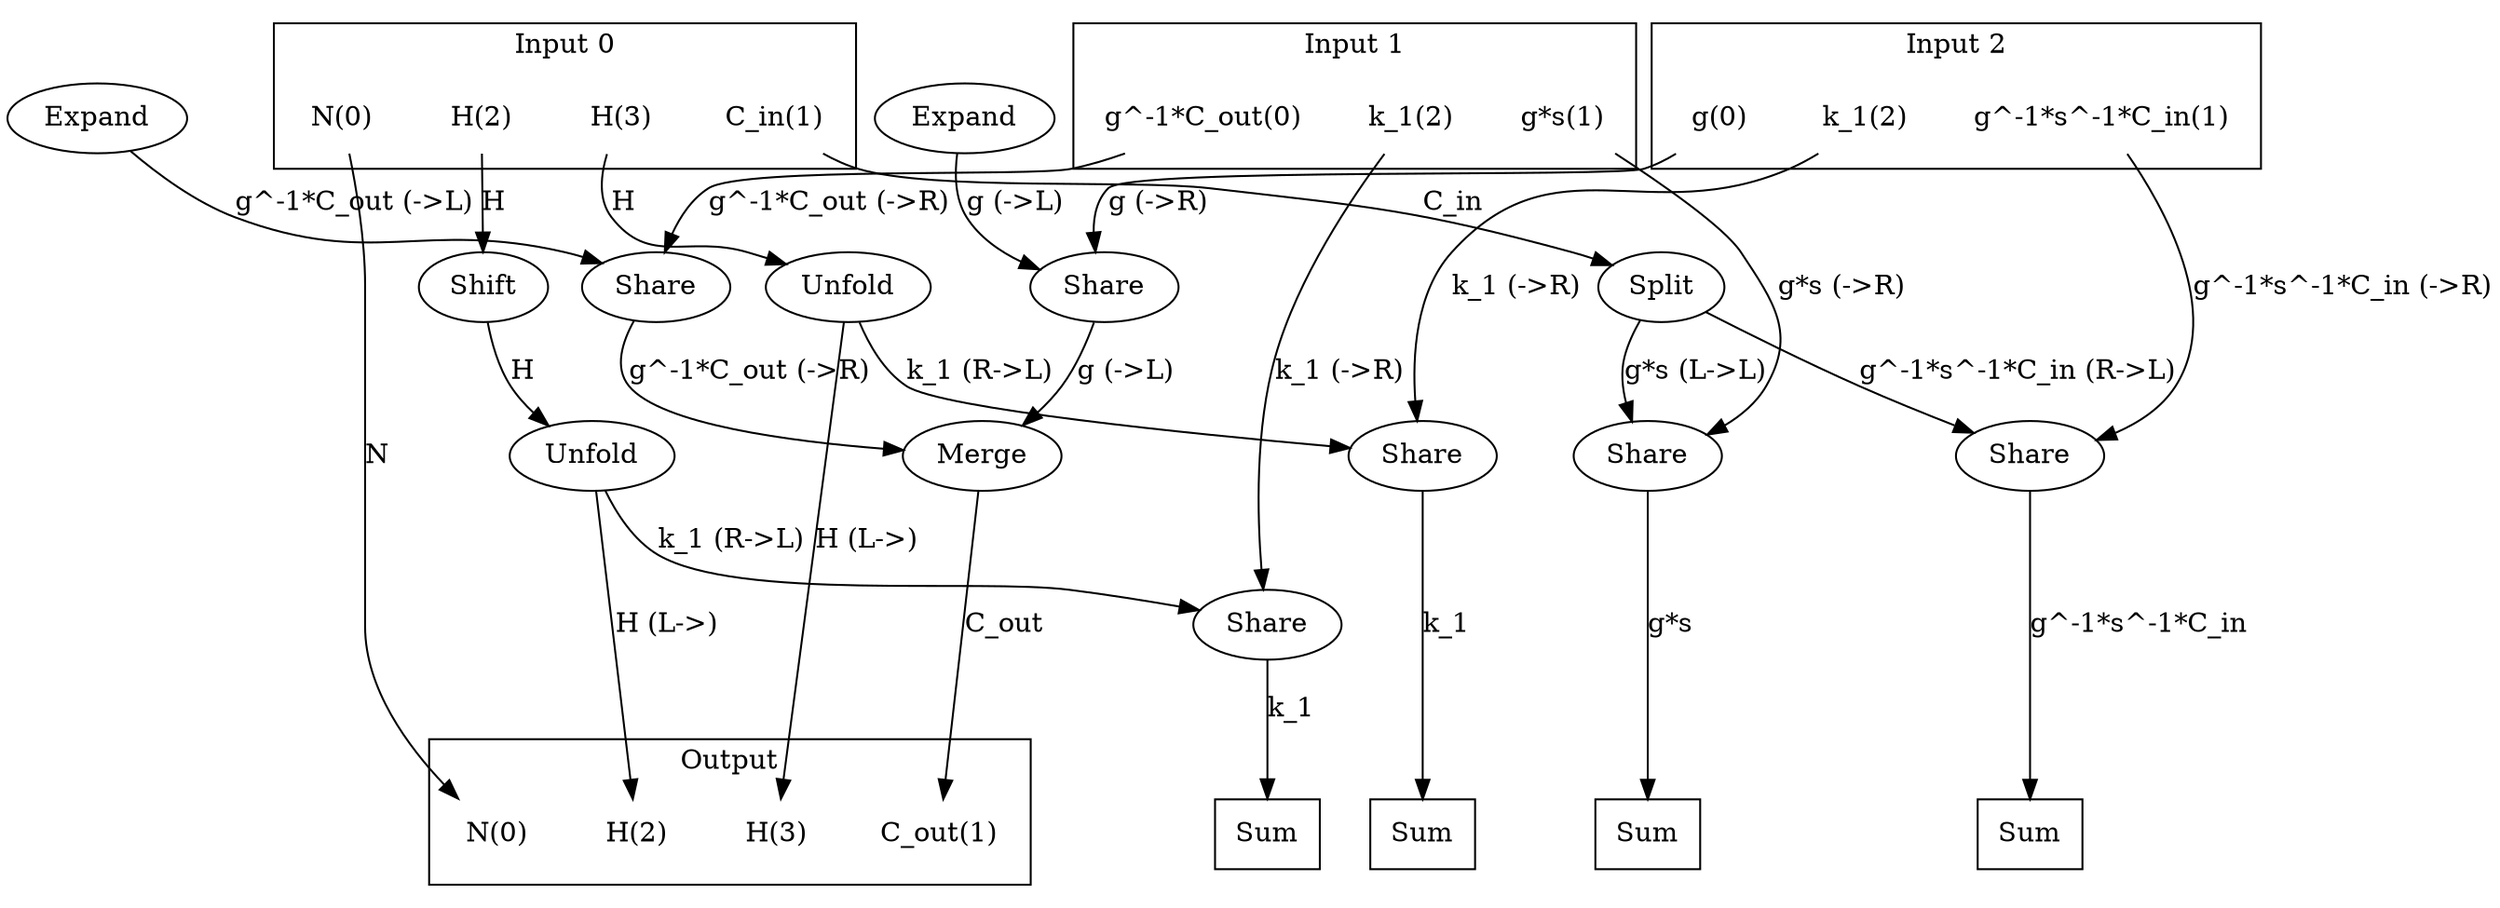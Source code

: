 digraph kernel_generated {
newrank = true;
op_0x55b7501b6220 [label="Share"];
op_0x55b7501b62c0 [label="Share"];
op_0x55b7501b6360 [label="Share"];
op_0x55b7501b63b0 [label="Share"];
op_0x55b7501b6450 [label="Share"];
op_0x55b7501b64a0 [label="Share"];
op_0x55b7501b6698 [label="Expand"];
op_0x55b7501b66b8 [label="Expand"];
op_0x55b7501b6ee0 [label="Shift"];
op_0x55b7501bae40 [label="Merge"];
op_0x55b7501c9f10 [label="Split"];
op_0x55b7501d4500 [label="Unfold"];
op_0x55b7501d4580 [label="Unfold"];
reduce_0x7f6f60003a98 [label="Sum", shape=box];
reduce_0x7f6f60003ab0 [label="Sum", shape=box];
reduce_0x7f6f60004f10 [label="Sum", shape=box];
reduce_0x7f6f60007720 [label="Sum", shape=box];
subgraph cluster_out {
label = "Output";
out_0 [label="N(0)", shape=none];
out_1 [label="C_out(1)", shape=none];
out_2 [label="H(2)", shape=none];
out_3 [label="H(3)", shape=none];
}
{ rank = same;
reduce_0x7f6f60003a98;
reduce_0x7f6f60003ab0;
reduce_0x7f6f60004f10;
reduce_0x7f6f60007720;
out_0;
out_1;
out_2;
out_3;
}
subgraph cluster_in_0 {
label = "Input 0";
in_0_0 [label="N(0)", shape=none];
in_0_1 [label="C_in(1)", shape=none];
in_0_2 [label="H(2)", shape=none];
in_0_3 [label="H(3)", shape=none];
}
subgraph cluster_in_1 {
label = "Input 1";
in_1_0 [label="g^-1*C_out(0)", shape=none];
in_1_1 [label="g*s(1)", shape=none];
in_1_2 [label="k_1(2)", shape=none];
}
subgraph cluster_in_2 {
label = "Input 2";
in_2_0 [label="g(0)", shape=none];
in_2_1 [label="g^-1*s^-1*C_in(1)", shape=none];
in_2_2 [label="k_1(2)", shape=none];
}
{ rank = same;
in_0_0;
in_0_1;
in_0_2;
in_0_3;
in_1_0;
in_1_1;
in_1_2;
in_2_0;
in_2_1;
in_2_2;
}
in_0_0 -> out_0 [label="N"];
in_0_1 -> op_0x55b7501c9f10 [label="C_in"];
in_0_2 -> op_0x55b7501b6ee0 [label="H"];
in_0_3 -> op_0x55b7501d4580 [label="H"];
in_1_0 -> op_0x55b7501b6360 [label="g^-1*C_out (->R)"];
in_1_1 -> op_0x55b7501b6220 [label="g*s (->R)"];
in_1_2 -> op_0x55b7501b62c0 [label="k_1 (->R)"];
in_2_0 -> op_0x55b7501b63b0 [label="g (->R)"];
in_2_1 -> op_0x55b7501b6450 [label="g^-1*s^-1*C_in (->R)"];
in_2_2 -> op_0x55b7501b64a0 [label="k_1 (->R)"];
op_0x55b7501bae40 -> out_1 [label="C_out"];
op_0x55b7501d4500 -> out_2 [label="H (L->)"];
op_0x55b7501d4580 -> out_3 [label="H (L->)"];
op_0x55b7501c9f10 -> op_0x55b7501b6220 [label="g*s (L->L)"];
op_0x55b7501d4500 -> op_0x55b7501b62c0 [label="k_1 (R->L)"];
op_0x55b7501b6698 -> op_0x55b7501b6360 [label="g^-1*C_out (->L)"];
op_0x55b7501b66b8 -> op_0x55b7501b63b0 [label="g (->L)"];
op_0x55b7501c9f10 -> op_0x55b7501b6450 [label="g^-1*s^-1*C_in (R->L)"];
op_0x55b7501d4580 -> op_0x55b7501b64a0 [label="k_1 (R->L)"];
op_0x55b7501b63b0 -> op_0x55b7501bae40 [label="g (->L)"];
op_0x55b7501b6360 -> op_0x55b7501bae40 [label="g^-1*C_out (->R)"];
op_0x55b7501b6ee0 -> op_0x55b7501d4500 [label="H"];
op_0x55b7501b64a0 -> reduce_0x7f6f60003a98 [label="k_1"];
op_0x55b7501b62c0 -> reduce_0x7f6f60003ab0 [label="k_1"];
op_0x55b7501b6220 -> reduce_0x7f6f60004f10 [label="g*s"];
op_0x55b7501b6450 -> reduce_0x7f6f60007720 [label="g^-1*s^-1*C_in"];
}
